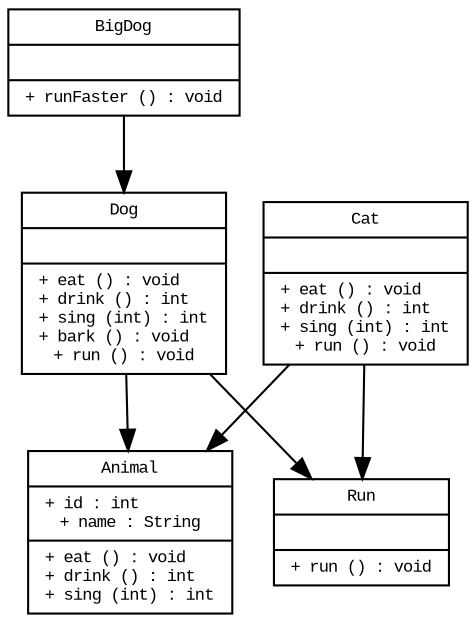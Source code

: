 
digraph G {
    fontname = "Courier New"
    fontsize = 8

    node [
            fontname = "Courier New"
            fontsize = 8
            shape = "record"
    ]

    edge [
            fontname = "Courier New"
            fontsize = 8
    ]
    	Animal [		label = "{Animal|+ id : int\l+ name : String|+ eat () : void\l+ drink () : int\l+ sing (int) : int}"	]	
	BigDog [		label = "{BigDog||+ runFaster () : void}"	]	BigDog -> Dog
	Cat [		label = "{Cat||+ eat () : void\l+ drink () : int\l+ sing (int) : int\l+ run () : void}"	]	Cat -> Animal
	Cat -> Run
	Dog [		label = "{Dog||+ eat () : void\l+ drink () : int\l+ sing (int) : int\l+ bark () : void\l+ run () : void}"	]	Dog -> Animal
	Dog -> Run
	Run [		label = "{Run||+ run () : void}"	]	
}

